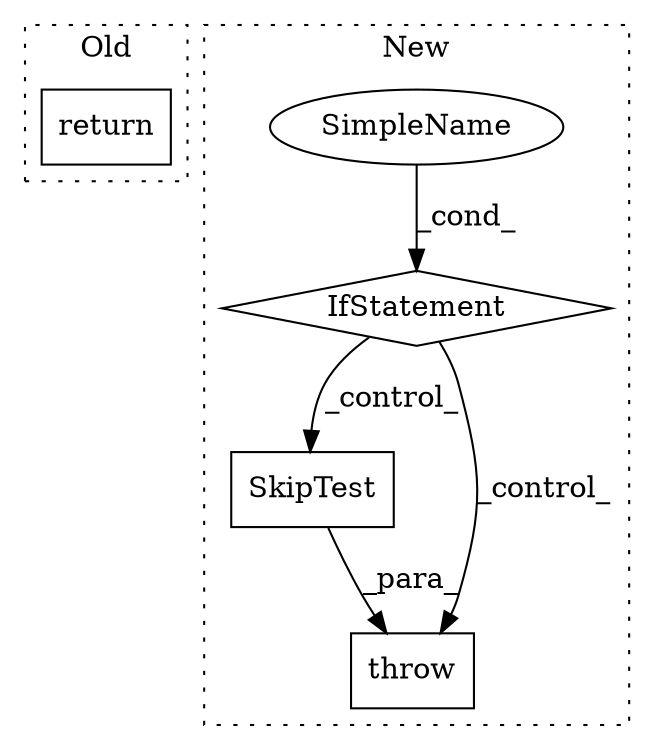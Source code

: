 digraph G {
subgraph cluster0 {
1 [label="return" a="41" s="4864" l="7" shape="box"];
label = "Old";
style="dotted";
}
subgraph cluster1 {
2 [label="SkipTest" a="32" s="4916,4928" l="9,1" shape="box"];
3 [label="throw" a="53" s="4910" l="6" shape="box"];
4 [label="SimpleName" a="42" s="" l="" shape="ellipse"];
5 [label="IfStatement" a="25" s="4806,4856" l="4,2" shape="diamond"];
label = "New";
style="dotted";
}
2 -> 3 [label="_para_"];
4 -> 5 [label="_cond_"];
5 -> 3 [label="_control_"];
5 -> 2 [label="_control_"];
}